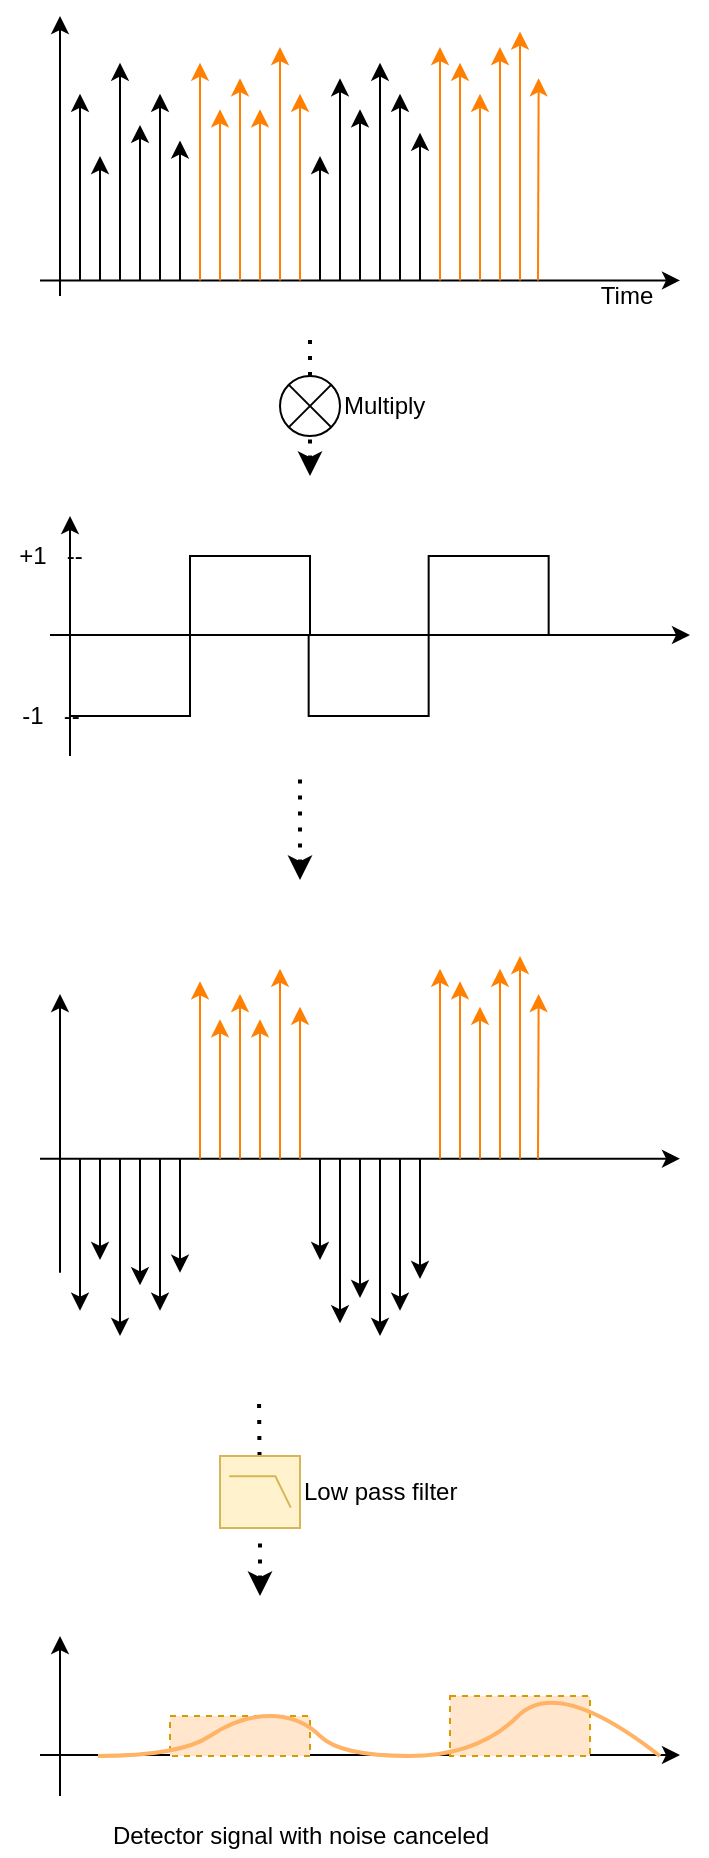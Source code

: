 <mxfile version="13.9.5" type="device" pages="3"><diagram id="wkifLEeL6s2k6wNWj1AL" name="Signals"><mxGraphModel dx="466" dy="407" grid="1" gridSize="10" guides="1" tooltips="1" connect="1" arrows="1" fold="1" page="1" pageScale="1" pageWidth="826" pageHeight="1169" math="0" shadow="0"><root><mxCell id="Tvwaqk257zbarVCUoJn4-0"/><mxCell id="Tvwaqk257zbarVCUoJn4-1" parent="Tvwaqk257zbarVCUoJn4-0"/><mxCell id="Tvwaqk257zbarVCUoJn4-162" value="Time" style="text;html=1;align=center;verticalAlign=middle;resizable=0;points=[];autosize=1;" parent="Tvwaqk257zbarVCUoJn4-1" vertex="1"><mxGeometry x="393" y="210" width="40" height="20" as="geometry"/></mxCell><mxCell id="NTuUF_2zJ3j__ovih33A-5" value="" style="group" parent="Tvwaqk257zbarVCUoJn4-1" vertex="1" connectable="0"><mxGeometry x="120" y="80" width="320" height="140" as="geometry"/></mxCell><mxCell id="Tvwaqk257zbarVCUoJn4-43" value="" style="endArrow=classic;html=1;" parent="NTuUF_2zJ3j__ovih33A-5" edge="1"><mxGeometry width="50" height="50" relative="1" as="geometry"><mxPoint x="10" y="140" as="sourcePoint"/><mxPoint x="10" as="targetPoint"/></mxGeometry></mxCell><mxCell id="Tvwaqk257zbarVCUoJn4-44" value="" style="endArrow=classic;html=1;" parent="NTuUF_2zJ3j__ovih33A-5" edge="1"><mxGeometry width="50" height="50" relative="1" as="geometry"><mxPoint y="132.222" as="sourcePoint"/><mxPoint x="320" y="132.222" as="targetPoint"/></mxGeometry></mxCell><mxCell id="Tvwaqk257zbarVCUoJn4-114" value="" style="group" parent="NTuUF_2zJ3j__ovih33A-5" vertex="1" connectable="0"><mxGeometry x="200" y="7.778" width="49.33" height="124.444" as="geometry"/></mxCell><mxCell id="Tvwaqk257zbarVCUoJn4-75" value="" style="endArrow=classic;html=1;strokeColor=#FF8000;" parent="Tvwaqk257zbarVCUoJn4-114" edge="1"><mxGeometry y="7.778" width="50" height="53.472" as="geometry"><mxPoint y="124.444" as="sourcePoint"/><mxPoint y="7.778" as="targetPoint"/></mxGeometry></mxCell><mxCell id="Tvwaqk257zbarVCUoJn4-76" value="" style="endArrow=classic;html=1;strokeColor=#FF8000;" parent="Tvwaqk257zbarVCUoJn4-114" edge="1"><mxGeometry y="15.556" width="50" height="53.472" as="geometry"><mxPoint x="10" y="124.444" as="sourcePoint"/><mxPoint x="10" y="15.556" as="targetPoint"/><Array as="points"><mxPoint x="10" y="15.556"/></Array></mxGeometry></mxCell><mxCell id="Tvwaqk257zbarVCUoJn4-77" value="" style="endArrow=classic;html=1;strokeColor=#FF8000;" parent="Tvwaqk257zbarVCUoJn4-114" edge="1"><mxGeometry y="31.111" width="50" height="53.472" as="geometry"><mxPoint x="20" y="124.444" as="sourcePoint"/><mxPoint x="20" y="31.111" as="targetPoint"/></mxGeometry></mxCell><mxCell id="Tvwaqk257zbarVCUoJn4-78" value="" style="endArrow=classic;html=1;strokeColor=#FF8000;" parent="Tvwaqk257zbarVCUoJn4-114" edge="1"><mxGeometry y="7.778" width="50" height="53.472" as="geometry"><mxPoint x="30" y="124.444" as="sourcePoint"/><mxPoint x="30" y="7.778" as="targetPoint"/></mxGeometry></mxCell><mxCell id="Tvwaqk257zbarVCUoJn4-79" value="" style="endArrow=classic;html=1;strokeColor=#FF8000;" parent="Tvwaqk257zbarVCUoJn4-114" edge="1"><mxGeometry width="50" height="53.472" as="geometry"><mxPoint x="40" y="124.444" as="sourcePoint"/><mxPoint x="40" as="targetPoint"/></mxGeometry></mxCell><mxCell id="Tvwaqk257zbarVCUoJn4-80" value="" style="endArrow=classic;html=1;strokeColor=#FF8000;" parent="Tvwaqk257zbarVCUoJn4-114" edge="1"><mxGeometry x="-0.67" y="23.333" width="50" height="53.472" as="geometry"><mxPoint x="49" y="124.444" as="sourcePoint"/><mxPoint x="49.33" y="23.333" as="targetPoint"/></mxGeometry></mxCell><mxCell id="Tvwaqk257zbarVCUoJn4-115" value="" style="group" parent="NTuUF_2zJ3j__ovih33A-5" vertex="1" connectable="0"><mxGeometry x="140" y="23.333" width="50" height="108.889" as="geometry"/></mxCell><mxCell id="Tvwaqk257zbarVCUoJn4-83" value="" style="endArrow=classic;html=1;" parent="Tvwaqk257zbarVCUoJn4-115" edge="1"><mxGeometry y="46.667" width="50" height="38.889" as="geometry"><mxPoint y="108.889" as="sourcePoint"/><mxPoint y="46.667" as="targetPoint"/></mxGeometry></mxCell><mxCell id="Tvwaqk257zbarVCUoJn4-84" value="" style="endArrow=classic;html=1;" parent="Tvwaqk257zbarVCUoJn4-115" edge="1"><mxGeometry y="7.778" width="50" height="38.889" as="geometry"><mxPoint x="10" y="108.889" as="sourcePoint"/><mxPoint x="10" y="7.778" as="targetPoint"/><Array as="points"><mxPoint x="10" y="7.778"/></Array></mxGeometry></mxCell><mxCell id="Tvwaqk257zbarVCUoJn4-85" value="" style="endArrow=classic;html=1;" parent="Tvwaqk257zbarVCUoJn4-115" edge="1"><mxGeometry y="23.333" width="50" height="38.889" as="geometry"><mxPoint x="20" y="108.889" as="sourcePoint"/><mxPoint x="20" y="23.333" as="targetPoint"/></mxGeometry></mxCell><mxCell id="Tvwaqk257zbarVCUoJn4-86" value="" style="endArrow=classic;html=1;" parent="Tvwaqk257zbarVCUoJn4-115" edge="1"><mxGeometry width="50" height="38.889" as="geometry"><mxPoint x="30" y="108.889" as="sourcePoint"/><mxPoint x="30" as="targetPoint"/></mxGeometry></mxCell><mxCell id="Tvwaqk257zbarVCUoJn4-87" value="" style="endArrow=classic;html=1;" parent="Tvwaqk257zbarVCUoJn4-115" edge="1"><mxGeometry y="15.556" width="50" height="38.889" as="geometry"><mxPoint x="40" y="108.889" as="sourcePoint"/><mxPoint x="40" y="15.556" as="targetPoint"/></mxGeometry></mxCell><mxCell id="Tvwaqk257zbarVCUoJn4-88" value="" style="endArrow=classic;html=1;" parent="Tvwaqk257zbarVCUoJn4-115" edge="1"><mxGeometry y="35" width="50" height="38.889" as="geometry"><mxPoint x="50" y="108.889" as="sourcePoint"/><mxPoint x="50" y="35" as="targetPoint"/></mxGeometry></mxCell><mxCell id="Tvwaqk257zbarVCUoJn4-116" value="" style="group" parent="NTuUF_2zJ3j__ovih33A-5" vertex="1" connectable="0"><mxGeometry x="80" y="15.556" width="50" height="116.667" as="geometry"/></mxCell><mxCell id="Tvwaqk257zbarVCUoJn4-60" value="" style="endArrow=classic;html=1;startSize=6;strokeColor=#FF8000;arcSize=20;" parent="Tvwaqk257zbarVCUoJn4-116" edge="1"><mxGeometry y="31.111" width="50" height="53.472" as="geometry"><mxPoint y="116.667" as="sourcePoint"/><mxPoint y="7.778" as="targetPoint"/></mxGeometry></mxCell><mxCell id="Tvwaqk257zbarVCUoJn4-61" value="" style="endArrow=classic;html=1;strokeColor=#FF8000;" parent="Tvwaqk257zbarVCUoJn4-116" edge="1"><mxGeometry y="31.111" width="50" height="53.472" as="geometry"><mxPoint x="10" y="116.667" as="sourcePoint"/><mxPoint x="10" y="31.111" as="targetPoint"/><Array as="points"><mxPoint x="10" y="31.111"/></Array></mxGeometry></mxCell><mxCell id="Tvwaqk257zbarVCUoJn4-62" value="" style="endArrow=classic;html=1;strokeColor=#FF8000;" parent="Tvwaqk257zbarVCUoJn4-116" edge="1"><mxGeometry y="31.111" width="50" height="53.472" as="geometry"><mxPoint x="20" y="116.667" as="sourcePoint"/><mxPoint x="20" y="15.556" as="targetPoint"/></mxGeometry></mxCell><mxCell id="Tvwaqk257zbarVCUoJn4-63" value="" style="endArrow=classic;html=1;strokeColor=#FF8000;" parent="Tvwaqk257zbarVCUoJn4-116" edge="1"><mxGeometry y="31.111" width="50" height="53.472" as="geometry"><mxPoint x="30" y="116.667" as="sourcePoint"/><mxPoint x="30" y="31.111" as="targetPoint"/></mxGeometry></mxCell><mxCell id="Tvwaqk257zbarVCUoJn4-64" value="" style="endArrow=classic;html=1;strokeColor=#FF8000;" parent="Tvwaqk257zbarVCUoJn4-116" edge="1"><mxGeometry y="31.111" width="50" height="53.472" as="geometry"><mxPoint x="40" y="116.667" as="sourcePoint"/><mxPoint x="40" as="targetPoint"/></mxGeometry></mxCell><mxCell id="Tvwaqk257zbarVCUoJn4-65" value="" style="endArrow=classic;html=1;strokeColor=#FF8000;" parent="Tvwaqk257zbarVCUoJn4-116" edge="1"><mxGeometry y="31.111" width="50" height="53.472" as="geometry"><mxPoint x="50" y="116.667" as="sourcePoint"/><mxPoint x="50" y="23.333" as="targetPoint"/></mxGeometry></mxCell><mxCell id="Tvwaqk257zbarVCUoJn4-117" value="" style="group" parent="NTuUF_2zJ3j__ovih33A-5" vertex="1" connectable="0"><mxGeometry x="20" y="23.333" width="50" height="108.889" as="geometry"/></mxCell><mxCell id="Tvwaqk257zbarVCUoJn4-46" value="" style="endArrow=classic;html=1;" parent="Tvwaqk257zbarVCUoJn4-117" edge="1"><mxGeometry y="46.667" width="50" height="38.889" as="geometry"><mxPoint y="108.889" as="sourcePoint"/><mxPoint y="15.556" as="targetPoint"/></mxGeometry></mxCell><mxCell id="Tvwaqk257zbarVCUoJn4-47" value="" style="endArrow=classic;html=1;" parent="Tvwaqk257zbarVCUoJn4-117" edge="1"><mxGeometry y="46.667" width="50" height="38.889" as="geometry"><mxPoint x="10" y="108.889" as="sourcePoint"/><mxPoint x="10" y="46.667" as="targetPoint"/><Array as="points"><mxPoint x="10" y="46.667"/></Array></mxGeometry></mxCell><mxCell id="Tvwaqk257zbarVCUoJn4-48" value="" style="endArrow=classic;html=1;" parent="Tvwaqk257zbarVCUoJn4-117" edge="1"><mxGeometry y="46.667" width="50" height="38.889" as="geometry"><mxPoint x="20" y="108.889" as="sourcePoint"/><mxPoint x="20" as="targetPoint"/></mxGeometry></mxCell><mxCell id="Tvwaqk257zbarVCUoJn4-49" value="" style="endArrow=classic;html=1;" parent="Tvwaqk257zbarVCUoJn4-117" edge="1"><mxGeometry y="46.667" width="50" height="38.889" as="geometry"><mxPoint x="30" y="108.889" as="sourcePoint"/><mxPoint x="30" y="31.111" as="targetPoint"/></mxGeometry></mxCell><mxCell id="Tvwaqk257zbarVCUoJn4-50" value="" style="endArrow=classic;html=1;" parent="Tvwaqk257zbarVCUoJn4-117" edge="1"><mxGeometry y="46.667" width="50" height="38.889" as="geometry"><mxPoint x="40" y="108.889" as="sourcePoint"/><mxPoint x="40" y="15.556" as="targetPoint"/></mxGeometry></mxCell><mxCell id="Tvwaqk257zbarVCUoJn4-51" value="" style="endArrow=classic;html=1;" parent="Tvwaqk257zbarVCUoJn4-117" edge="1"><mxGeometry y="46.667" width="50" height="38.889" as="geometry"><mxPoint x="50" y="108.889" as="sourcePoint"/><mxPoint x="50" y="38.889" as="targetPoint"/></mxGeometry></mxCell><mxCell id="NTuUF_2zJ3j__ovih33A-6" value="" style="group" parent="Tvwaqk257zbarVCUoJn4-1" vertex="1" connectable="0"><mxGeometry x="236" y="240" width="35" height="70" as="geometry"/></mxCell><mxCell id="Tvwaqk257zbarVCUoJn4-157" value="" style="endArrow=none;dashed=1;html=1;dashPattern=1 3;strokeWidth=2;startArrow=none;startFill=0;" parent="NTuUF_2zJ3j__ovih33A-6" source="Tvwaqk257zbarVCUoJn4-154" edge="1"><mxGeometry width="50" height="50" relative="1" as="geometry"><mxPoint x="18.5" y="90" as="sourcePoint"/><mxPoint x="19" as="targetPoint"/></mxGeometry></mxCell><mxCell id="Tvwaqk257zbarVCUoJn4-154" value="Multiply" style="verticalLabelPosition=middle;shadow=0;dashed=0;align=left;html=1;verticalAlign=middle;shape=mxgraph.electrical.abstract.multiplier;strokeColor=#000000;labelPosition=right;labelBackgroundColor=none;" parent="NTuUF_2zJ3j__ovih33A-6" vertex="1"><mxGeometry x="4" y="20" width="30" height="30" as="geometry"/></mxCell><mxCell id="Tvwaqk257zbarVCUoJn4-161" value="" style="endArrow=none;dashed=1;html=1;dashPattern=1 3;strokeWidth=2;startArrow=classic;startFill=1;" parent="NTuUF_2zJ3j__ovih33A-6" target="Tvwaqk257zbarVCUoJn4-154" edge="1"><mxGeometry width="50" height="50" relative="1" as="geometry"><mxPoint x="19" y="70" as="sourcePoint"/><mxPoint x="18.5" y="-20" as="targetPoint"/></mxGeometry></mxCell><mxCell id="NTuUF_2zJ3j__ovih33A-7" value="" style="group" parent="Tvwaqk257zbarVCUoJn4-1" vertex="1" connectable="0"><mxGeometry x="100" y="330" width="345" height="120" as="geometry"/></mxCell><mxCell id="Tvwaqk257zbarVCUoJn4-146" value="" style="pointerEvents=1;verticalLabelPosition=bottom;shadow=0;dashed=0;align=center;html=1;verticalAlign=top;shape=mxgraph.electrical.waveforms.square_wave;fillColor=none;flipH=1;" parent="NTuUF_2zJ3j__ovih33A-7" vertex="1"><mxGeometry x="35" y="20" width="120" height="80" as="geometry"/></mxCell><mxCell id="Tvwaqk257zbarVCUoJn4-149" value="" style="pointerEvents=1;verticalLabelPosition=bottom;shadow=0;dashed=0;align=center;html=1;verticalAlign=top;shape=mxgraph.electrical.waveforms.square_wave;fillColor=none;flipH=1;" parent="NTuUF_2zJ3j__ovih33A-7" vertex="1"><mxGeometry x="154.33" y="20" width="120" height="80" as="geometry"/></mxCell><mxCell id="Tvwaqk257zbarVCUoJn4-150" value="" style="endArrow=classic;html=1;" parent="NTuUF_2zJ3j__ovih33A-7" edge="1"><mxGeometry width="50" height="50" relative="1" as="geometry"><mxPoint x="35" y="120" as="sourcePoint"/><mxPoint x="35" as="targetPoint"/></mxGeometry></mxCell><mxCell id="Tvwaqk257zbarVCUoJn4-151" value="" style="endArrow=classic;html=1;" parent="NTuUF_2zJ3j__ovih33A-7" edge="1"><mxGeometry width="50" height="50" relative="1" as="geometry"><mxPoint x="25" y="59.5" as="sourcePoint"/><mxPoint x="345" y="59.5" as="targetPoint"/></mxGeometry></mxCell><mxCell id="Tvwaqk257zbarVCUoJn4-152" value="-1&amp;nbsp; &amp;nbsp;--" style="text;html=1;align=center;verticalAlign=middle;resizable=0;points=[];autosize=1;" parent="NTuUF_2zJ3j__ovih33A-7" vertex="1"><mxGeometry x="5" y="90" width="40" height="20" as="geometry"/></mxCell><mxCell id="Tvwaqk257zbarVCUoJn4-153" value="+1&amp;nbsp; &amp;nbsp;--" style="text;html=1;align=center;verticalAlign=middle;resizable=0;points=[];autosize=1;" parent="NTuUF_2zJ3j__ovih33A-7" vertex="1"><mxGeometry y="10" width="50" height="20" as="geometry"/></mxCell><mxCell id="NTuUF_2zJ3j__ovih33A-9" value="" style="group" parent="Tvwaqk257zbarVCUoJn4-1" vertex="1" connectable="0"><mxGeometry x="120" y="550" width="320" height="190" as="geometry"/></mxCell><mxCell id="Tvwaqk257zbarVCUoJn4-2" value="" style="endArrow=classic;html=1;" parent="NTuUF_2zJ3j__ovih33A-9" edge="1"><mxGeometry width="50" height="50" relative="1" as="geometry"><mxPoint x="10" y="158.333" as="sourcePoint"/><mxPoint x="10" y="19" as="targetPoint"/></mxGeometry></mxCell><mxCell id="Tvwaqk257zbarVCUoJn4-3" value="" style="endArrow=classic;html=1;" parent="NTuUF_2zJ3j__ovih33A-9" edge="1"><mxGeometry width="50" height="50" relative="1" as="geometry"><mxPoint y="101.333" as="sourcePoint"/><mxPoint x="320" y="101.333" as="targetPoint"/></mxGeometry></mxCell><mxCell id="Tvwaqk257zbarVCUoJn4-118" value="" style="group" parent="NTuUF_2zJ3j__ovih33A-9" vertex="1" connectable="0"><mxGeometry x="80" y="6.333" width="50" height="95" as="geometry"/></mxCell><mxCell id="Tvwaqk257zbarVCUoJn4-119" value="" style="endArrow=classic;html=1;startSize=6;strokeColor=#FF8000;arcSize=20;" parent="Tvwaqk257zbarVCUoJn4-118" edge="1"><mxGeometry y="25.333" width="50" height="43.542" as="geometry"><mxPoint y="95" as="sourcePoint"/><mxPoint y="6.333" as="targetPoint"/></mxGeometry></mxCell><mxCell id="Tvwaqk257zbarVCUoJn4-120" value="" style="endArrow=classic;html=1;strokeColor=#FF8000;" parent="Tvwaqk257zbarVCUoJn4-118" edge="1"><mxGeometry y="25.333" width="50" height="43.542" as="geometry"><mxPoint x="10" y="95" as="sourcePoint"/><mxPoint x="10" y="25.333" as="targetPoint"/><Array as="points"><mxPoint x="10" y="25.333"/></Array></mxGeometry></mxCell><mxCell id="Tvwaqk257zbarVCUoJn4-121" value="" style="endArrow=classic;html=1;strokeColor=#FF8000;" parent="Tvwaqk257zbarVCUoJn4-118" edge="1"><mxGeometry y="25.333" width="50" height="43.542" as="geometry"><mxPoint x="20" y="95" as="sourcePoint"/><mxPoint x="20" y="12.667" as="targetPoint"/></mxGeometry></mxCell><mxCell id="Tvwaqk257zbarVCUoJn4-122" value="" style="endArrow=classic;html=1;strokeColor=#FF8000;" parent="Tvwaqk257zbarVCUoJn4-118" edge="1"><mxGeometry y="25.333" width="50" height="43.542" as="geometry"><mxPoint x="30" y="95" as="sourcePoint"/><mxPoint x="30" y="25.333" as="targetPoint"/></mxGeometry></mxCell><mxCell id="Tvwaqk257zbarVCUoJn4-123" value="" style="endArrow=classic;html=1;strokeColor=#FF8000;" parent="Tvwaqk257zbarVCUoJn4-118" edge="1"><mxGeometry y="25.333" width="50" height="43.542" as="geometry"><mxPoint x="40" y="95" as="sourcePoint"/><mxPoint x="40" as="targetPoint"/></mxGeometry></mxCell><mxCell id="Tvwaqk257zbarVCUoJn4-124" value="" style="endArrow=classic;html=1;strokeColor=#FF8000;" parent="Tvwaqk257zbarVCUoJn4-118" edge="1"><mxGeometry y="25.333" width="50" height="43.542" as="geometry"><mxPoint x="50" y="95" as="sourcePoint"/><mxPoint x="50" y="19" as="targetPoint"/></mxGeometry></mxCell><mxCell id="Tvwaqk257zbarVCUoJn4-125" value="" style="group" parent="NTuUF_2zJ3j__ovih33A-9" vertex="1" connectable="0"><mxGeometry x="200" width="49.33" height="101.333" as="geometry"/></mxCell><mxCell id="Tvwaqk257zbarVCUoJn4-126" value="" style="endArrow=classic;html=1;strokeColor=#FF8000;" parent="Tvwaqk257zbarVCUoJn4-125" edge="1"><mxGeometry y="6.333" width="50" height="43.542" as="geometry"><mxPoint y="101.333" as="sourcePoint"/><mxPoint y="6.333" as="targetPoint"/></mxGeometry></mxCell><mxCell id="Tvwaqk257zbarVCUoJn4-127" value="" style="endArrow=classic;html=1;strokeColor=#FF8000;" parent="Tvwaqk257zbarVCUoJn4-125" edge="1"><mxGeometry y="12.667" width="50" height="43.542" as="geometry"><mxPoint x="10" y="101.333" as="sourcePoint"/><mxPoint x="10" y="12.667" as="targetPoint"/><Array as="points"><mxPoint x="10" y="12.667"/></Array></mxGeometry></mxCell><mxCell id="Tvwaqk257zbarVCUoJn4-128" value="" style="endArrow=classic;html=1;strokeColor=#FF8000;" parent="Tvwaqk257zbarVCUoJn4-125" edge="1"><mxGeometry y="25.333" width="50" height="43.542" as="geometry"><mxPoint x="20" y="101.333" as="sourcePoint"/><mxPoint x="20" y="25.333" as="targetPoint"/></mxGeometry></mxCell><mxCell id="Tvwaqk257zbarVCUoJn4-129" value="" style="endArrow=classic;html=1;strokeColor=#FF8000;" parent="Tvwaqk257zbarVCUoJn4-125" edge="1"><mxGeometry y="6.333" width="50" height="43.542" as="geometry"><mxPoint x="30" y="101.333" as="sourcePoint"/><mxPoint x="30" y="6.333" as="targetPoint"/></mxGeometry></mxCell><mxCell id="Tvwaqk257zbarVCUoJn4-130" value="" style="endArrow=classic;html=1;strokeColor=#FF8000;" parent="Tvwaqk257zbarVCUoJn4-125" edge="1"><mxGeometry width="50" height="43.542" as="geometry"><mxPoint x="40" y="101.333" as="sourcePoint"/><mxPoint x="40" as="targetPoint"/></mxGeometry></mxCell><mxCell id="Tvwaqk257zbarVCUoJn4-131" value="" style="endArrow=classic;html=1;strokeColor=#FF8000;" parent="Tvwaqk257zbarVCUoJn4-125" edge="1"><mxGeometry x="-0.67" y="19" width="50" height="43.542" as="geometry"><mxPoint x="49" y="101.333" as="sourcePoint"/><mxPoint x="49.33" y="19" as="targetPoint"/></mxGeometry></mxCell><mxCell id="Tvwaqk257zbarVCUoJn4-133" value="" style="endArrow=classic;html=1;" parent="NTuUF_2zJ3j__ovih33A-9" edge="1"><mxGeometry x="20" y="126.667" width="50" height="31.667" as="geometry"><mxPoint x="20" y="101.333" as="sourcePoint"/><mxPoint x="20" y="177.333" as="targetPoint"/></mxGeometry></mxCell><mxCell id="Tvwaqk257zbarVCUoJn4-134" value="" style="endArrow=classic;html=1;" parent="NTuUF_2zJ3j__ovih33A-9" edge="1"><mxGeometry x="20" y="101.333" width="50" height="31.667" as="geometry"><mxPoint x="30" y="101.333" as="sourcePoint"/><mxPoint x="30" y="152" as="targetPoint"/><Array as="points"><mxPoint x="30" y="101.333"/></Array></mxGeometry></mxCell><mxCell id="Tvwaqk257zbarVCUoJn4-135" value="" style="endArrow=classic;html=1;" parent="NTuUF_2zJ3j__ovih33A-9" edge="1"><mxGeometry x="20" y="139.333" width="50" height="31.667" as="geometry"><mxPoint x="40" y="101.333" as="sourcePoint"/><mxPoint x="40" y="190" as="targetPoint"/></mxGeometry></mxCell><mxCell id="Tvwaqk257zbarVCUoJn4-136" value="" style="endArrow=classic;html=1;" parent="NTuUF_2zJ3j__ovih33A-9" edge="1"><mxGeometry x="20" y="114" width="50" height="31.667" as="geometry"><mxPoint x="50" y="101.333" as="sourcePoint"/><mxPoint x="50" y="164.667" as="targetPoint"/></mxGeometry></mxCell><mxCell id="Tvwaqk257zbarVCUoJn4-137" value="" style="endArrow=classic;html=1;" parent="NTuUF_2zJ3j__ovih33A-9" edge="1"><mxGeometry x="20" y="126.667" width="50" height="31.667" as="geometry"><mxPoint x="60" y="101.333" as="sourcePoint"/><mxPoint x="60" y="177.333" as="targetPoint"/></mxGeometry></mxCell><mxCell id="Tvwaqk257zbarVCUoJn4-138" value="" style="endArrow=classic;html=1;" parent="NTuUF_2zJ3j__ovih33A-9" edge="1"><mxGeometry x="20" y="107.667" width="50" height="31.667" as="geometry"><mxPoint x="70" y="101.333" as="sourcePoint"/><mxPoint x="70" y="158.333" as="targetPoint"/></mxGeometry></mxCell><mxCell id="Tvwaqk257zbarVCUoJn4-140" value="" style="endArrow=classic;html=1;" parent="NTuUF_2zJ3j__ovih33A-9" edge="1"><mxGeometry x="140" y="101.333" width="50" height="31.667" as="geometry"><mxPoint x="140" y="101.333" as="sourcePoint"/><mxPoint x="140" y="152" as="targetPoint"/></mxGeometry></mxCell><mxCell id="Tvwaqk257zbarVCUoJn4-141" value="" style="endArrow=classic;html=1;" parent="NTuUF_2zJ3j__ovih33A-9" edge="1"><mxGeometry x="140" y="101.333" width="50" height="31.667" as="geometry"><mxPoint x="150" y="101.333" as="sourcePoint"/><mxPoint x="150" y="183.667" as="targetPoint"/><Array as="points"><mxPoint x="150" y="101.333"/></Array></mxGeometry></mxCell><mxCell id="Tvwaqk257zbarVCUoJn4-142" value="" style="endArrow=classic;html=1;" parent="NTuUF_2zJ3j__ovih33A-9" edge="1"><mxGeometry x="140" y="101.333" width="50" height="31.667" as="geometry"><mxPoint x="160" y="101.333" as="sourcePoint"/><mxPoint x="160" y="171" as="targetPoint"/></mxGeometry></mxCell><mxCell id="Tvwaqk257zbarVCUoJn4-143" value="" style="endArrow=classic;html=1;" parent="NTuUF_2zJ3j__ovih33A-9" edge="1"><mxGeometry x="140" y="101.333" width="50" height="31.667" as="geometry"><mxPoint x="170" y="101.333" as="sourcePoint"/><mxPoint x="170" y="190" as="targetPoint"/></mxGeometry></mxCell><mxCell id="Tvwaqk257zbarVCUoJn4-144" value="" style="endArrow=classic;html=1;" parent="NTuUF_2zJ3j__ovih33A-9" edge="1"><mxGeometry x="140" y="101.333" width="50" height="31.667" as="geometry"><mxPoint x="180" y="101.333" as="sourcePoint"/><mxPoint x="180" y="177.333" as="targetPoint"/></mxGeometry></mxCell><mxCell id="Tvwaqk257zbarVCUoJn4-145" value="" style="endArrow=classic;html=1;" parent="NTuUF_2zJ3j__ovih33A-9" edge="1"><mxGeometry x="140" y="101.333" width="50" height="31.667" as="geometry"><mxPoint x="190" y="101.333" as="sourcePoint"/><mxPoint x="190" y="161.5" as="targetPoint"/></mxGeometry></mxCell><mxCell id="NTuUF_2zJ3j__ovih33A-10" value="" style="group" parent="Tvwaqk257zbarVCUoJn4-1" vertex="1" connectable="0"><mxGeometry x="210" y="770" width="40" height="100" as="geometry"/></mxCell><mxCell id="iKZNlaza2PBG03GFL4CP-10" value="" style="endArrow=none;dashed=1;html=1;dashPattern=1 3;strokeWidth=2;startArrow=none;startFill=0;" parent="NTuUF_2zJ3j__ovih33A-10" edge="1"><mxGeometry width="50" height="50" relative="1" as="geometry"><mxPoint x="19.828" y="38" as="sourcePoint"/><mxPoint x="19.5" as="targetPoint"/></mxGeometry></mxCell><mxCell id="iKZNlaza2PBG03GFL4CP-12" value="" style="endArrow=none;dashed=1;html=1;dashPattern=1 3;strokeWidth=2;startArrow=classic;startFill=1;" parent="NTuUF_2zJ3j__ovih33A-10" edge="1"><mxGeometry width="50" height="50" relative="1" as="geometry"><mxPoint x="20" y="100" as="sourcePoint"/><mxPoint x="20" y="70" as="targetPoint"/></mxGeometry></mxCell><mxCell id="NTuUF_2zJ3j__ovih33A-0" value="Low pass filter" style="verticalLabelPosition=middle;shadow=0;dashed=0;align=left;html=1;verticalAlign=middle;shape=mxgraph.electrical.logic_gates.lowpass_filter;fillColor=#fff2cc;strokeColor=#d6b656;labelPosition=right;" parent="NTuUF_2zJ3j__ovih33A-10" vertex="1"><mxGeometry y="30" width="40" height="36" as="geometry"/></mxCell><mxCell id="NTuUF_2zJ3j__ovih33A-11" value="" style="group" parent="Tvwaqk257zbarVCUoJn4-1" vertex="1" connectable="0"><mxGeometry x="120" y="890" width="320" height="110" as="geometry"/></mxCell><mxCell id="iKZNlaza2PBG03GFL4CP-4" value="" style="endArrow=classic;html=1;" parent="NTuUF_2zJ3j__ovih33A-11" edge="1"><mxGeometry width="50" height="50" relative="1" as="geometry"><mxPoint x="10" y="80" as="sourcePoint"/><mxPoint x="10" as="targetPoint"/></mxGeometry></mxCell><mxCell id="iKZNlaza2PBG03GFL4CP-5" value="" style="endArrow=classic;html=1;" parent="NTuUF_2zJ3j__ovih33A-11" edge="1"><mxGeometry width="50" height="50" relative="1" as="geometry"><mxPoint y="59.5" as="sourcePoint"/><mxPoint x="320" y="59.5" as="targetPoint"/></mxGeometry></mxCell><mxCell id="iKZNlaza2PBG03GFL4CP-8" value="" style="rounded=0;whiteSpace=wrap;html=1;fillColor=#ffe6cc;strokeColor=#d79b00;dashed=1;" parent="NTuUF_2zJ3j__ovih33A-11" vertex="1"><mxGeometry x="65" y="40" width="70" height="20" as="geometry"/></mxCell><mxCell id="iKZNlaza2PBG03GFL4CP-9" value="" style="rounded=0;whiteSpace=wrap;html=1;fillColor=#ffe6cc;strokeColor=#d79b00;dashed=1;" parent="NTuUF_2zJ3j__ovih33A-11" vertex="1"><mxGeometry x="205" y="30" width="70" height="30" as="geometry"/></mxCell><mxCell id="NTuUF_2zJ3j__ovih33A-3" value="" style="curved=1;endArrow=none;html=1;endFill=0;fillColor=#ffe6cc;strokeWidth=2;strokeColor=#FFB366;" parent="NTuUF_2zJ3j__ovih33A-11" edge="1"><mxGeometry width="50" height="50" relative="1" as="geometry"><mxPoint x="29" y="60" as="sourcePoint"/><mxPoint x="310" y="60" as="targetPoint"/><Array as="points"><mxPoint x="70" y="60"/><mxPoint x="100" y="40"/><mxPoint x="130" y="40"/><mxPoint x="150" y="60"/><mxPoint x="219" y="60"/><mxPoint x="259" y="20"/></Array></mxGeometry></mxCell><mxCell id="NTuUF_2zJ3j__ovih33A-4" value="Detector signal with noise canceled" style="text;html=1;align=center;verticalAlign=middle;resizable=0;points=[];autosize=1;" parent="NTuUF_2zJ3j__ovih33A-11" vertex="1"><mxGeometry x="30" y="90" width="200" height="20" as="geometry"/></mxCell><mxCell id="Tvwaqk257zbarVCUoJn4-160" value="" style="endArrow=none;dashed=1;html=1;dashPattern=1 3;strokeWidth=2;endFill=0;startArrow=classic;startFill=1;" parent="Tvwaqk257zbarVCUoJn4-1" edge="1"><mxGeometry x="235" y="442" width="50" height="50" as="geometry"><mxPoint x="250" y="512" as="sourcePoint"/><mxPoint x="250" y="460" as="targetPoint"/></mxGeometry></mxCell></root></mxGraphModel></diagram><diagram id="_3hIGhw2KFLyr5LNPjk2" name="Concepts"><mxGraphModel dx="786" dy="1749" grid="1" gridSize="10" guides="1" tooltips="1" connect="1" arrows="1" fold="1" page="1" pageScale="1" pageWidth="826" pageHeight="1169" math="0" shadow="0"><root><mxCell id="0"/><mxCell id="1" parent="0"/><mxCell id="d9Xijrj67KwfC3W1lsyz-45" value="Mixer implementation using switches" style="verticalLabelPosition=bottom;verticalAlign=top;html=1;shape=mxgraph.basic.rect;fillColor2=none;strokeWidth=1;size=20;indent=5;dashed=1;align=left;labelPosition=center;dashPattern=1 4;fillColor=#f5f5f5;strokeColor=#666666;fontColor=#333333;" vertex="1" parent="1"><mxGeometry x="114.58" y="-790" width="385.42" height="200" as="geometry"/></mxCell><mxCell id="d9Xijrj67KwfC3W1lsyz-46" value="Square wave mixer" style="verticalLabelPosition=top;verticalAlign=bottom;html=1;shape=mxgraph.basic.rect;fillColor2=none;strokeWidth=1;size=20;indent=5;dashed=1;align=center;labelPosition=center;dashPattern=1 4;fillColor=#d5e8d4;strokeColor=#82b366;" vertex="1" parent="1"><mxGeometry x="220" y="-750" width="160" height="90" as="geometry"/></mxCell><mxCell id="FUbgvExPw1tKB61IjqJz-1" value="Analog detector" style="verticalLabelPosition=bottom;verticalAlign=top;html=1;shape=mxgraph.basic.rect;fillColor2=none;strokeWidth=1;size=20;indent=5;dashed=1;align=left;labelPosition=center;dashPattern=1 4;fillColor=#f5f5f5;strokeColor=#666666;fontColor=#333333;" vertex="1" parent="1"><mxGeometry x="220.63" y="-1100" width="329.37" height="213" as="geometry"/></mxCell><mxCell id="_LgDygbCN5mEaOAKA-p3-100" value="Arduino synchronous detector" style="verticalLabelPosition=bottom;verticalAlign=top;html=1;shape=mxgraph.basic.rect;fillColor2=none;strokeWidth=1;size=20;indent=5;dashed=1;align=left;labelPosition=center;dashPattern=1 4;" parent="1" vertex="1"><mxGeometry x="85.32" y="-510" width="600" height="280" as="geometry"/></mxCell><mxCell id="_LgDygbCN5mEaOAKA-p3-81" value="OPT101" style="verticalLabelPosition=top;verticalAlign=bottom;html=1;shape=mxgraph.basic.rect;fillColor2=none;strokeWidth=1;size=20;indent=5;dashed=1;align=center;fillColor=#e1d5e7;strokeColor=#9673a6;labelPosition=center;" parent="1" vertex="1"><mxGeometry x="145.32" y="-470" width="225" height="80" as="geometry"/></mxCell><mxCell id="_LgDygbCN5mEaOAKA-p3-68" value="&lt;div&gt;&lt;span&gt;&amp;nbsp; Arduino&lt;/span&gt;&lt;/div&gt;" style="verticalLabelPosition=top;verticalAlign=bottom;html=1;shape=mxgraph.basic.rect;fillColor2=none;strokeWidth=1;size=20;indent=5;dashed=1;align=left;fillColor=#f5f5f5;strokeColor=#666666;fontColor=#333333;labelPosition=center;" parent="1" vertex="1"><mxGeometry x="414.07" y="-480" width="250" height="220" as="geometry"/></mxCell><mxCell id="_LgDygbCN5mEaOAKA-p3-8" style="edgeStyle=none;rounded=0;orthogonalLoop=1;jettySize=auto;html=1;exitX=1;exitY=0.935;exitDx=0;exitDy=0;exitPerimeter=0;entryX=1;entryY=0.115;entryDx=0;entryDy=0;entryPerimeter=0;" parent="1" source="_LgDygbCN5mEaOAKA-p3-3" target="_LgDygbCN5mEaOAKA-p3-1" edge="1"><mxGeometry relative="1" as="geometry"><Array as="points"/></mxGeometry></mxCell><mxCell id="_LgDygbCN5mEaOAKA-p3-12" style="edgeStyle=orthogonalEdgeStyle;rounded=0;orthogonalLoop=1;jettySize=auto;html=1;exitX=1;exitY=0.115;exitDx=0;exitDy=0;exitPerimeter=0;entryX=1;entryY=0.885;entryDx=0;entryDy=0;entryPerimeter=0;" parent="1" source="_LgDygbCN5mEaOAKA-p3-1" target="_LgDygbCN5mEaOAKA-p3-2" edge="1"><mxGeometry relative="1" as="geometry"><Array as="points"><mxPoint x="255.63" y="-717"/><mxPoint x="255.63" y="-697"/></Array></mxGeometry></mxCell><mxCell id="_LgDygbCN5mEaOAKA-p3-13" style="edgeStyle=orthogonalEdgeStyle;rounded=0;orthogonalLoop=1;jettySize=auto;html=1;exitX=1;exitY=0.885;exitDx=0;exitDy=0;exitPerimeter=0;entryX=1;entryY=0.115;entryDx=0;entryDy=0;entryPerimeter=0;" parent="1" source="_LgDygbCN5mEaOAKA-p3-1" target="_LgDygbCN5mEaOAKA-p3-2" edge="1"><mxGeometry relative="1" as="geometry"><Array as="points"><mxPoint x="235.63" y="-737"/><mxPoint x="235.63" y="-677"/></Array></mxGeometry></mxCell><mxCell id="_LgDygbCN5mEaOAKA-p3-17" style="edgeStyle=orthogonalEdgeStyle;rounded=0;orthogonalLoop=1;jettySize=auto;html=1;exitX=0;exitY=0.885;exitDx=0;exitDy=0;exitPerimeter=0;entryX=0;entryY=0.5;entryDx=0;entryDy=0;entryPerimeter=0;" parent="1" source="_LgDygbCN5mEaOAKA-p3-1" target="_LgDygbCN5mEaOAKA-p3-5" edge="1"><mxGeometry relative="1" as="geometry"/></mxCell><mxCell id="_LgDygbCN5mEaOAKA-p3-1" value="" style="pointerEvents=1;verticalLabelPosition=bottom;shadow=0;dashed=0;align=center;html=1;verticalAlign=top;shape=mxgraph.electrical.electro-mechanical.2-way_switch;direction=west;" parent="1" vertex="1"><mxGeometry x="271.63" y="-740" width="75" height="26" as="geometry"/></mxCell><mxCell id="_LgDygbCN5mEaOAKA-p3-15" value="" style="edgeStyle=none;rounded=0;orthogonalLoop=1;jettySize=auto;html=1;entryX=0.44;entryY=0.577;entryDx=0;entryDy=0;entryPerimeter=0;dashed=1;" parent="1" source="_LgDygbCN5mEaOAKA-p3-2" target="_LgDygbCN5mEaOAKA-p3-1" edge="1"><mxGeometry relative="1" as="geometry"><mxPoint x="309.63" y="-700" as="targetPoint"/></mxGeometry></mxCell><mxCell id="_LgDygbCN5mEaOAKA-p3-16" style="edgeStyle=orthogonalEdgeStyle;rounded=0;orthogonalLoop=1;jettySize=auto;html=1;exitX=0;exitY=0.885;exitDx=0;exitDy=0;exitPerimeter=0;" parent="1" source="_LgDygbCN5mEaOAKA-p3-2" edge="1"><mxGeometry relative="1" as="geometry"><mxPoint x="424.63" y="-720" as="targetPoint"/><Array as="points"><mxPoint x="365.63" y="-697"/><mxPoint x="365.63" y="-720"/></Array></mxGeometry></mxCell><mxCell id="_LgDygbCN5mEaOAKA-p3-2" value="" style="pointerEvents=1;verticalLabelPosition=bottom;shadow=0;dashed=0;align=center;html=1;verticalAlign=top;shape=mxgraph.electrical.electro-mechanical.2-way_switch;direction=west;" parent="1" vertex="1"><mxGeometry x="274.38" y="-700" width="75" height="26" as="geometry"/></mxCell><mxCell id="_LgDygbCN5mEaOAKA-p3-6" style="rounded=0;orthogonalLoop=1;jettySize=auto;html=1;exitX=1;exitY=0.5;exitDx=0;exitDy=0;exitPerimeter=0;entryX=1;entryY=0.885;entryDx=0;entryDy=0;entryPerimeter=0;" parent="1" source="_LgDygbCN5mEaOAKA-p3-3" target="_LgDygbCN5mEaOAKA-p3-1" edge="1"><mxGeometry relative="1" as="geometry"/></mxCell><mxCell id="_LgDygbCN5mEaOAKA-p3-3" value="" style="verticalLabelPosition=bottom;shadow=0;dashed=0;align=center;html=1;verticalAlign=top;shape=mxgraph.electrical.logic_gates.lowpass_filter;fillColor=#fff2cc;strokeColor=#d6b656;" parent="1" vertex="1"><mxGeometry x="135.63" y="-760" width="52" height="46" as="geometry"/></mxCell><mxCell id="_LgDygbCN5mEaOAKA-p3-5" value="" style="verticalLabelPosition=bottom;shadow=0;dashed=0;align=center;html=1;verticalAlign=top;shape=mxgraph.electrical.logic_gates.lowpass_filter;fillColor=#fff2cc;strokeColor=#d6b656;" parent="1" vertex="1"><mxGeometry x="425.63" y="-760" width="52" height="46" as="geometry"/></mxCell><mxCell id="_LgDygbCN5mEaOAKA-p3-11" style="edgeStyle=none;rounded=0;orthogonalLoop=1;jettySize=auto;html=1;entryX=0.52;entryY=0.615;entryDx=0;entryDy=0;entryPerimeter=0;dashed=1;" parent="1" target="_LgDygbCN5mEaOAKA-p3-2" edge="1"><mxGeometry relative="1" as="geometry"><mxPoint x="309.959" y="-636.5" as="sourcePoint"/></mxGeometry></mxCell><mxCell id="_LgDygbCN5mEaOAKA-p3-24" style="edgeStyle=orthogonalEdgeStyle;rounded=0;orthogonalLoop=1;jettySize=auto;html=1;exitX=1;exitY=0.5;exitDx=0;exitDy=0;exitPerimeter=0;entryX=0;entryY=0.5;entryDx=0;entryDy=0;entryPerimeter=0;" parent="1" source="_LgDygbCN5mEaOAKA-p3-37" target="_LgDygbCN5mEaOAKA-p3-31" edge="1"><mxGeometry relative="1" as="geometry"><mxPoint x="461.63" y="-1037.01" as="sourcePoint"/></mxGeometry></mxCell><mxCell id="_LgDygbCN5mEaOAKA-p3-29" style="rounded=0;orthogonalLoop=1;jettySize=auto;html=1;exitX=1;exitY=0.5;exitDx=0;exitDy=0;exitPerimeter=0;" parent="1" source="_LgDygbCN5mEaOAKA-p3-30" target="_LgDygbCN5mEaOAKA-p3-37" edge="1"><mxGeometry relative="1" as="geometry"><mxPoint x="386.63" y="-1037.01" as="targetPoint"/></mxGeometry></mxCell><mxCell id="_LgDygbCN5mEaOAKA-p3-30" value="LPF" style="verticalLabelPosition=bottom;shadow=0;dashed=0;align=center;html=1;verticalAlign=top;shape=mxgraph.electrical.logic_gates.lowpass_filter;fillColor=#fff2cc;strokeColor=#d6b656;" parent="1" vertex="1"><mxGeometry x="316.13" y="-1060" width="52" height="46" as="geometry"/></mxCell><mxCell id="_LgDygbCN5mEaOAKA-p3-42" style="edgeStyle=none;rounded=0;orthogonalLoop=1;jettySize=auto;html=1;exitX=1;exitY=0.5;exitDx=0;exitDy=0;exitPerimeter=0;entryX=1;entryY=0.5;entryDx=0;entryDy=0;entryPerimeter=0;" parent="1" source="_LgDygbCN5mEaOAKA-p3-31" target="_LgDygbCN5mEaOAKA-p3-38" edge="1"><mxGeometry relative="1" as="geometry"/></mxCell><mxCell id="_LgDygbCN5mEaOAKA-p3-31" value="LPF" style="verticalLabelPosition=bottom;shadow=0;dashed=0;align=center;html=1;verticalAlign=top;shape=mxgraph.electrical.logic_gates.lowpass_filter;fillColor=#fff2cc;strokeColor=#d6b656;" parent="1" vertex="1"><mxGeometry x="480.63" y="-1060" width="52" height="46" as="geometry"/></mxCell><mxCell id="_LgDygbCN5mEaOAKA-p3-32" style="edgeStyle=none;rounded=0;orthogonalLoop=1;jettySize=auto;html=1;entryX=0.5;entryY=1;entryDx=0;entryDy=0;entryPerimeter=0;exitX=0.5;exitY=0;exitDx=0;exitDy=0;" parent="1" source="_LgDygbCN5mEaOAKA-p3-96" target="_LgDygbCN5mEaOAKA-p3-37" edge="1"><mxGeometry relative="1" as="geometry"><mxPoint x="423.218" y="-936.5" as="sourcePoint"/><mxPoint x="425.38" y="-989.99" as="targetPoint"/></mxGeometry></mxCell><mxCell id="_LgDygbCN5mEaOAKA-p3-37" value="Mixer&lt;br&gt;" style="verticalLabelPosition=top;shadow=0;dashed=0;align=center;html=1;verticalAlign=bottom;shape=mxgraph.electrical.abstract.multiplier;fillColor=#d5e8d4;strokeColor=#82b366;labelPosition=center;" parent="1" vertex="1"><mxGeometry x="398.88" y="-1062" width="50" height="50" as="geometry"/></mxCell><mxCell id="_LgDygbCN5mEaOAKA-p3-38" value="ADC" style="verticalLabelPosition=middle;shadow=0;dashed=0;align=center;html=1;verticalAlign=middle;shape=mxgraph.electrical.abstract.dac;direction=west;labelPosition=center;fillColor=#dae8fc;strokeColor=#6c8ebf;" parent="1" vertex="1"><mxGeometry x="572.63" y="-1060" width="60" height="46" as="geometry"/></mxCell><mxCell id="_LgDygbCN5mEaOAKA-p3-41" style="edgeStyle=none;rounded=0;orthogonalLoop=1;jettySize=auto;html=1;exitX=1;exitY=0.5;exitDx=0;exitDy=0;exitPerimeter=0;entryX=0;entryY=0.5;entryDx=0;entryDy=0;entryPerimeter=0;" parent="1" source="_LgDygbCN5mEaOAKA-p3-40" target="_LgDygbCN5mEaOAKA-p3-30" edge="1"><mxGeometry relative="1" as="geometry"/></mxCell><mxCell id="_LgDygbCN5mEaOAKA-p3-40" value="" style="verticalLabelPosition=bottom;shadow=0;dashed=0;align=center;html=1;verticalAlign=top;shape=mxgraph.electrical.abstract.controlled_amplifier;fillColor=#dae8fc;strokeColor=#6c8ebf;" parent="1" vertex="1"><mxGeometry x="230.63" y="-1067" width="60" height="60" as="geometry"/></mxCell><mxCell id="_LgDygbCN5mEaOAKA-p3-44" style="edgeStyle=none;rounded=0;orthogonalLoop=1;jettySize=auto;html=1;exitX=1;exitY=0.57;exitDx=0;exitDy=0;exitPerimeter=0;entryX=0;entryY=0.5;entryDx=0;entryDy=0;entryPerimeter=0;" parent="1" source="_LgDygbCN5mEaOAKA-p3-43" target="_LgDygbCN5mEaOAKA-p3-40" edge="1"><mxGeometry relative="1" as="geometry"/></mxCell><mxCell id="_LgDygbCN5mEaOAKA-p3-48" style="edgeStyle=orthogonalEdgeStyle;rounded=0;orthogonalLoop=1;jettySize=auto;html=1;exitX=0;exitY=0.57;exitDx=0;exitDy=0;exitPerimeter=0;entryX=0.5;entryY=0;entryDx=0;entryDy=0;entryPerimeter=0;horizontal=1;endArrow=none;endFill=0;" parent="1" source="_LgDygbCN5mEaOAKA-p3-43" target="_LgDygbCN5mEaOAKA-p3-47" edge="1"><mxGeometry relative="1" as="geometry"/></mxCell><mxCell id="_LgDygbCN5mEaOAKA-p3-43" value="" style="verticalLabelPosition=bottom;shadow=0;dashed=0;align=center;html=1;verticalAlign=top;shape=mxgraph.electrical.opto_electronics.photodiode;pointerEvents=1;direction=east;fillColor=#e51400;strokeColor=#B20000;fontColor=#ffffff;flipV=1;" parent="1" vertex="1"><mxGeometry x="141.32" y="-1050" width="50" height="30" as="geometry"/></mxCell><mxCell id="_LgDygbCN5mEaOAKA-p3-101" style="edgeStyle=orthogonalEdgeStyle;rounded=0;orthogonalLoop=1;jettySize=auto;html=1;exitX=1;exitY=0.57;exitDx=0;exitDy=0;exitPerimeter=0;entryX=0.5;entryY=0;entryDx=0;entryDy=0;entryPerimeter=0;endArrow=none;endFill=0;fontColor=#000000;" parent="1" source="_LgDygbCN5mEaOAKA-p3-45" target="_LgDygbCN5mEaOAKA-p3-47" edge="1"><mxGeometry relative="1" as="geometry"/></mxCell><mxCell id="_LgDygbCN5mEaOAKA-p3-45" value="" style="verticalLabelPosition=bottom;shadow=0;dashed=0;align=center;html=1;verticalAlign=top;shape=mxgraph.electrical.opto_electronics.led_2;pointerEvents=1;direction=east;flipH=1;fillColor=#e51400;strokeColor=#B20000;fontColor=#ffffff;" parent="1" vertex="1"><mxGeometry x="131.63" y="-989.5" width="55" height="27.5" as="geometry"/></mxCell><mxCell id="_LgDygbCN5mEaOAKA-p3-46" style="rounded=0;orthogonalLoop=1;jettySize=auto;html=1;entryX=0;entryY=0.57;entryDx=0;entryDy=0;entryPerimeter=0;exitX=0.5;exitY=0;exitDx=0;exitDy=0;" parent="1" source="_LgDygbCN5mEaOAKA-p3-96" target="_LgDygbCN5mEaOAKA-p3-45" edge="1"><mxGeometry relative="1" as="geometry"><mxPoint x="422.63" y="-950" as="sourcePoint"/><Array as="points"><mxPoint x="422.63" y="-973"/></Array></mxGeometry></mxCell><mxCell id="_LgDygbCN5mEaOAKA-p3-47" value="" style="pointerEvents=1;verticalLabelPosition=bottom;shadow=0;dashed=0;align=center;html=1;verticalAlign=top;shape=mxgraph.electrical.signal_sources.protective_earth;" parent="1" vertex="1"><mxGeometry x="94.63" y="-940" width="25" height="20" as="geometry"/></mxCell><mxCell id="_LgDygbCN5mEaOAKA-p3-53" style="edgeStyle=orthogonalEdgeStyle;rounded=0;orthogonalLoop=1;jettySize=auto;html=1;exitX=1;exitY=0.5;exitDx=0;exitDy=0;exitPerimeter=0;entryX=0;entryY=0.5;entryDx=0;entryDy=0;entryPerimeter=0;" parent="1" source="_LgDygbCN5mEaOAKA-p3-76" target="_LgDygbCN5mEaOAKA-p3-60" edge="1"><mxGeometry relative="1" as="geometry"><mxPoint x="606.32" y="-427.01" as="sourcePoint"/></mxGeometry></mxCell><mxCell id="_LgDygbCN5mEaOAKA-p3-58" style="rounded=0;orthogonalLoop=1;jettySize=auto;html=1;" parent="1" target="_LgDygbCN5mEaOAKA-p3-76" edge="1"><mxGeometry relative="1" as="geometry"><mxPoint x="335.32" y="-427" as="sourcePoint"/><mxPoint x="531.32" y="-427.01" as="targetPoint"/></mxGeometry></mxCell><mxCell id="_LgDygbCN5mEaOAKA-p3-78" value="" style="edgeStyle=none;rounded=0;orthogonalLoop=1;jettySize=auto;html=1;endArrow=none;endFill=0;exitX=1;exitY=0.5;exitDx=0;exitDy=0;exitPerimeter=0;" parent="1" source="_LgDygbCN5mEaOAKA-p3-59" target="_LgDygbCN5mEaOAKA-p3-65" edge="1"><mxGeometry relative="1" as="geometry"/></mxCell><mxCell id="_LgDygbCN5mEaOAKA-p3-59" value="" style="verticalLabelPosition=bottom;shadow=0;dashed=0;align=center;html=1;verticalAlign=top;shape=mxgraph.electrical.logic_gates.lowpass_filter;fillColor=#fff2cc;strokeColor=#d6b656;" parent="1" vertex="1"><mxGeometry x="305.32" y="-446" width="40" height="36" as="geometry"/></mxCell><mxCell id="_LgDygbCN5mEaOAKA-p3-60" value="Low pass filter&lt;br&gt;&amp;amp; decimatin" style="verticalLabelPosition=bottom;shadow=0;dashed=0;align=center;html=1;verticalAlign=top;shape=mxgraph.electrical.logic_gates.lowpass_filter;fillColor=#fff2cc;strokeColor=#d6b656;" parent="1" vertex="1"><mxGeometry x="575.32" y="-451" width="52" height="46" as="geometry"/></mxCell><mxCell id="_LgDygbCN5mEaOAKA-p3-61" style="edgeStyle=none;rounded=0;orthogonalLoop=1;jettySize=auto;html=1;entryX=0.5;entryY=1;entryDx=0;entryDy=0;entryPerimeter=0;exitX=0.5;exitY=0;exitDx=0;exitDy=0;" parent="1" source="_LgDygbCN5mEaOAKA-p3-63" target="_LgDygbCN5mEaOAKA-p3-76" edge="1"><mxGeometry relative="1" as="geometry"><mxPoint x="570.07" y="-379.99" as="targetPoint"/></mxGeometry></mxCell><mxCell id="_LgDygbCN5mEaOAKA-p3-65" value="ADC" style="verticalLabelPosition=middle;shadow=0;dashed=0;align=center;html=1;verticalAlign=middle;shape=mxgraph.electrical.abstract.dac;direction=west;labelPosition=center;fillColor=#dae8fc;strokeColor=#6c8ebf;" parent="1" vertex="1"><mxGeometry x="421.57" y="-451" width="60" height="46" as="geometry"/></mxCell><mxCell id="_LgDygbCN5mEaOAKA-p3-69" style="edgeStyle=orthogonalEdgeStyle;rounded=0;orthogonalLoop=1;jettySize=auto;html=1;exitX=0;exitY=0.57;exitDx=0;exitDy=0;exitPerimeter=0;entryX=0.5;entryY=0;entryDx=0;entryDy=0;entryPerimeter=0;horizontal=1;endArrow=none;endFill=0;" parent="1" source="_LgDygbCN5mEaOAKA-p3-70" target="_LgDygbCN5mEaOAKA-p3-73" edge="1"><mxGeometry relative="1" as="geometry"/></mxCell><mxCell id="_LgDygbCN5mEaOAKA-p3-80" style="edgeStyle=none;rounded=0;orthogonalLoop=1;jettySize=auto;html=1;exitX=1;exitY=0.57;exitDx=0;exitDy=0;exitPerimeter=0;entryX=0;entryY=0.5;entryDx=0;entryDy=0;entryPerimeter=0;endArrow=none;endFill=0;" parent="1" source="_LgDygbCN5mEaOAKA-p3-70" target="_LgDygbCN5mEaOAKA-p3-74" edge="1"><mxGeometry relative="1" as="geometry"/></mxCell><mxCell id="_LgDygbCN5mEaOAKA-p3-70" value="" style="verticalLabelPosition=bottom;shadow=0;dashed=0;align=center;html=1;verticalAlign=top;shape=mxgraph.electrical.opto_electronics.photodiode;pointerEvents=1;direction=east;fillColor=#e51400;strokeColor=#B20000;fontColor=#ffffff;flipV=1;" parent="1" vertex="1"><mxGeometry x="165.32" y="-441" width="50" height="30" as="geometry"/></mxCell><mxCell id="_LgDygbCN5mEaOAKA-p3-71" style="rounded=0;orthogonalLoop=1;jettySize=auto;html=1;exitX=1;exitY=0.57;exitDx=0;exitDy=0;exitPerimeter=0;endArrow=none;endFill=0;entryX=0.5;entryY=0;entryDx=0;entryDy=0;entryPerimeter=0;" parent="1" source="_LgDygbCN5mEaOAKA-p3-72" target="_LgDygbCN5mEaOAKA-p3-73" edge="1"><mxGeometry relative="1" as="geometry"><mxPoint x="125.32" y="-339" as="targetPoint"/><Array as="points"><mxPoint x="118.32" y="-358"/></Array></mxGeometry></mxCell><mxCell id="_LgDygbCN5mEaOAKA-p3-72" value="Laser" style="verticalLabelPosition=bottom;shadow=0;dashed=0;align=center;html=1;verticalAlign=top;shape=mxgraph.electrical.opto_electronics.led_2;pointerEvents=1;direction=east;flipH=1;fillColor=#e51400;strokeColor=#B20000;" parent="1" vertex="1"><mxGeometry x="155.32" y="-374" width="55" height="27.5" as="geometry"/></mxCell><mxCell id="_LgDygbCN5mEaOAKA-p3-73" value="" style="pointerEvents=1;verticalLabelPosition=bottom;shadow=0;dashed=0;align=center;html=1;verticalAlign=top;shape=mxgraph.electrical.signal_sources.protective_earth;" parent="1" vertex="1"><mxGeometry x="105.32" y="-305" width="25" height="20" as="geometry"/></mxCell><mxCell id="_LgDygbCN5mEaOAKA-p3-75" style="edgeStyle=none;rounded=0;orthogonalLoop=1;jettySize=auto;html=1;exitX=1;exitY=0.5;exitDx=0;exitDy=0;exitPerimeter=0;entryX=0;entryY=0.5;entryDx=0;entryDy=0;entryPerimeter=0;endArrow=none;endFill=0;" parent="1" source="_LgDygbCN5mEaOAKA-p3-74" target="_LgDygbCN5mEaOAKA-p3-59" edge="1"><mxGeometry relative="1" as="geometry"/></mxCell><mxCell id="_LgDygbCN5mEaOAKA-p3-74" value="" style="verticalLabelPosition=bottom;shadow=0;dashed=0;align=center;html=1;verticalAlign=top;shape=mxgraph.electrical.abstract.controlled_amplifier;fillColor=#dae8fc;strokeColor=#6c8ebf;" parent="1" vertex="1"><mxGeometry x="232.82" y="-448" width="52.5" height="40" as="geometry"/></mxCell><mxCell id="_LgDygbCN5mEaOAKA-p3-76" value="Mutiplicator" style="verticalLabelPosition=top;shadow=0;dashed=0;align=center;html=1;verticalAlign=bottom;shape=mxgraph.electrical.abstract.multiplier;fillColor=#d5e8d4;strokeColor=#82b366;labelPosition=center;" parent="1" vertex="1"><mxGeometry x="511.2" y="-444.5" width="31.75" height="33" as="geometry"/></mxCell><mxCell id="_LgDygbCN5mEaOAKA-p3-77" style="edgeStyle=none;rounded=0;orthogonalLoop=1;jettySize=auto;html=1;exitX=0.5;exitY=0;exitDx=0;exitDy=0;entryX=0;entryY=0.57;entryDx=0;entryDy=0;entryPerimeter=0;endArrow=classic;endFill=1;" parent="1" source="_LgDygbCN5mEaOAKA-p3-63" target="_LgDygbCN5mEaOAKA-p3-72" edge="1"><mxGeometry relative="1" as="geometry"><Array as="points"><mxPoint x="528.32" y="-358"/></Array></mxGeometry></mxCell><mxCell id="d9Xijrj67KwfC3W1lsyz-47" value="GPIO" style="edgeLabel;html=1;align=center;verticalAlign=middle;resizable=0;points=[];" vertex="1" connectable="0" parent="_LgDygbCN5mEaOAKA-p3-77"><mxGeometry x="-0.322" y="1" relative="1" as="geometry"><mxPoint x="-7" as="offset"/></mxGeometry></mxCell><mxCell id="_LgDygbCN5mEaOAKA-p3-89" value="+ / -1" style="group;labelPosition=center;verticalLabelPosition=top;align=center;verticalAlign=bottom;labelBorderColor=none;labelBackgroundColor=#ffffff;" parent="1" vertex="1" connectable="0"><mxGeometry x="504.82" y="-330" width="47.5" height="47.5" as="geometry"/></mxCell><mxCell id="_LgDygbCN5mEaOAKA-p3-63" value="" style="ellipse;whiteSpace=wrap;html=1;aspect=fixed;fillColor=#ffe6cc;strokeColor=#d79b00;" parent="_LgDygbCN5mEaOAKA-p3-89" vertex="1"><mxGeometry width="47.5" height="47.5" as="geometry"/></mxCell><mxCell id="_LgDygbCN5mEaOAKA-p3-85" value="" style="group" parent="_LgDygbCN5mEaOAKA-p3-89" vertex="1" connectable="0"><mxGeometry x="13.5" y="8.75" width="30" height="30" as="geometry"/></mxCell><mxCell id="_LgDygbCN5mEaOAKA-p3-84" style="edgeStyle=none;rounded=0;orthogonalLoop=1;jettySize=auto;html=1;endArrow=none;endFill=0;fontColor=#000000;" parent="_LgDygbCN5mEaOAKA-p3-85" source="_LgDygbCN5mEaOAKA-p3-64" edge="1"><mxGeometry relative="1" as="geometry"><mxPoint x="-10" y="15" as="targetPoint"/><Array as="points"><mxPoint x="30" y="15"/></Array></mxGeometry></mxCell><mxCell id="_LgDygbCN5mEaOAKA-p3-64" value="" style="pointerEvents=1;verticalLabelPosition=bottom;shadow=0;dashed=0;align=center;html=1;verticalAlign=top;shape=mxgraph.electrical.waveforms.square_wave;fillColor=#dae8fc;strokeColor=#6c8ebf;" parent="_LgDygbCN5mEaOAKA-p3-85" vertex="1"><mxGeometry width="20" height="30" as="geometry"/></mxCell><mxCell id="_LgDygbCN5mEaOAKA-p3-90" value="" style="group" parent="1" vertex="1" connectable="0"><mxGeometry x="285.63" y="-650" width="47.5" height="47.5" as="geometry"/></mxCell><mxCell id="_LgDygbCN5mEaOAKA-p3-91" value="" style="ellipse;whiteSpace=wrap;html=1;aspect=fixed;fillColor=#ffe6cc;strokeColor=#d79b00;" parent="_LgDygbCN5mEaOAKA-p3-90" vertex="1"><mxGeometry width="47.5" height="47.5" as="geometry"/></mxCell><mxCell id="_LgDygbCN5mEaOAKA-p3-92" value="" style="group" parent="_LgDygbCN5mEaOAKA-p3-90" vertex="1" connectable="0"><mxGeometry x="13.5" y="8.75" width="30" height="30" as="geometry"/></mxCell><mxCell id="_LgDygbCN5mEaOAKA-p3-93" style="edgeStyle=none;rounded=0;orthogonalLoop=1;jettySize=auto;html=1;endArrow=none;endFill=0;fontColor=#000000;" parent="_LgDygbCN5mEaOAKA-p3-92" source="_LgDygbCN5mEaOAKA-p3-94" edge="1"><mxGeometry relative="1" as="geometry"><mxPoint x="-10" y="15" as="targetPoint"/><Array as="points"><mxPoint x="30" y="15"/></Array></mxGeometry></mxCell><mxCell id="_LgDygbCN5mEaOAKA-p3-94" value="" style="pointerEvents=1;verticalLabelPosition=bottom;shadow=0;dashed=0;align=center;html=1;verticalAlign=top;shape=mxgraph.electrical.waveforms.square_wave;fillColor=#dae8fc;strokeColor=#6c8ebf;" parent="_LgDygbCN5mEaOAKA-p3-92" vertex="1"><mxGeometry width="20" height="30" as="geometry"/></mxCell><mxCell id="_LgDygbCN5mEaOAKA-p3-95" value="" style="group" parent="1" vertex="1" connectable="0"><mxGeometry x="400.13" y="-962" width="47.5" height="47.5" as="geometry"/></mxCell><mxCell id="_LgDygbCN5mEaOAKA-p3-96" value="" style="ellipse;whiteSpace=wrap;html=1;aspect=fixed;fillColor=#ffe6cc;strokeColor=#d79b00;" parent="_LgDygbCN5mEaOAKA-p3-95" vertex="1"><mxGeometry width="47.5" height="47.5" as="geometry"/></mxCell><mxCell id="_LgDygbCN5mEaOAKA-p3-97" value="" style="group" parent="_LgDygbCN5mEaOAKA-p3-95" vertex="1" connectable="0"><mxGeometry x="13.5" y="8.75" width="30" height="30" as="geometry"/></mxCell><mxCell id="_LgDygbCN5mEaOAKA-p3-98" style="edgeStyle=none;rounded=0;orthogonalLoop=1;jettySize=auto;html=1;endArrow=none;endFill=0;fontColor=#000000;" parent="_LgDygbCN5mEaOAKA-p3-97" source="_LgDygbCN5mEaOAKA-p3-99" edge="1"><mxGeometry relative="1" as="geometry"><mxPoint x="-10" y="15" as="targetPoint"/><Array as="points"><mxPoint x="30" y="15"/></Array></mxGeometry></mxCell><mxCell id="_LgDygbCN5mEaOAKA-p3-99" value="Oscilator" style="pointerEvents=1;verticalLabelPosition=bottom;shadow=0;dashed=0;align=center;html=1;verticalAlign=top;shape=mxgraph.electrical.waveforms.square_wave;fillColor=#dae8fc;strokeColor=#6c8ebf;" parent="_LgDygbCN5mEaOAKA-p3-97" vertex="1"><mxGeometry width="20" height="30" as="geometry"/></mxCell></root></mxGraphModel></diagram><diagram id="y1rCOYoELIklN9UBrQcD" name="Freq domain"><mxGraphModel dx="786" dy="1749" grid="1" gridSize="10" guides="1" tooltips="1" connect="1" arrows="1" fold="1" page="1" pageScale="1" pageWidth="826" pageHeight="1169" math="0" shadow="0"><root><mxCell id="itG-f2Ae2NfoAcJiITjj-0"/><mxCell id="itG-f2Ae2NfoAcJiITjj-1" parent="itG-f2Ae2NfoAcJiITjj-0"/><mxCell id="f8PjCzxL09GvIvh93bTI-0" value="" style="group" parent="itG-f2Ae2NfoAcJiITjj-1" vertex="1" connectable="0"><mxGeometry x="120" y="-1120" width="340" height="147.83" as="geometry"/></mxCell><mxCell id="itG-f2Ae2NfoAcJiITjj-2" value="" style="curved=1;endArrow=none;html=1;endFill=0;fillColor=#f8cecc;strokeColor=#b85450;strokeWidth=2;dashed=1;" parent="f8PjCzxL09GvIvh93bTI-0" edge="1"><mxGeometry width="50" height="50" relative="1" as="geometry"><mxPoint x="7.556" y="30.435" as="sourcePoint"/><mxPoint x="332.444" y="121.739" as="targetPoint"/><Array as="points"><mxPoint x="52.889" y="127.826"/></Array></mxGeometry></mxCell><mxCell id="itG-f2Ae2NfoAcJiITjj-3" value="" style="endArrow=classic;html=1;" parent="f8PjCzxL09GvIvh93bTI-0" edge="1"><mxGeometry width="50" height="50" relative="1" as="geometry"><mxPoint y="133.913" as="sourcePoint"/><mxPoint x="340" y="133.913" as="targetPoint"/></mxGeometry></mxCell><mxCell id="itG-f2Ae2NfoAcJiITjj-4" value="" style="endArrow=classic;html=1;" parent="f8PjCzxL09GvIvh93bTI-0" edge="1"><mxGeometry width="50" height="50" relative="1" as="geometry"><mxPoint x="7.556" y="140" as="sourcePoint"/><mxPoint x="7.556" as="targetPoint"/></mxGeometry></mxCell><mxCell id="itG-f2Ae2NfoAcJiITjj-5" value="" style="rounded=0;whiteSpace=wrap;html=1;fillColor=#ffe6cc;strokeColor=#d79b00;" parent="f8PjCzxL09GvIvh93bTI-0" vertex="1"><mxGeometry x="7.556" y="66.957" width="15.111" height="66.957" as="geometry"/></mxCell><mxCell id="itG-f2Ae2NfoAcJiITjj-6" value="Signal of interest" style="text;html=1;align=center;verticalAlign=middle;whiteSpace=wrap;rounded=1;perimeterSpacing=1;glass=0;" parent="f8PjCzxL09GvIvh93bTI-0" vertex="1"><mxGeometry x="57.143" y="115.652" width="76.878" height="12.174" as="geometry"/></mxCell><mxCell id="itG-f2Ae2NfoAcJiITjj-7" value="" style="endArrow=classic;html=1;strokeWidth=2;entryX=1.15;entryY=0.645;entryDx=0;entryDy=0;entryPerimeter=0;exitX=0;exitY=0.5;exitDx=0;exitDy=0;" parent="f8PjCzxL09GvIvh93bTI-0" source="itG-f2Ae2NfoAcJiITjj-6" target="itG-f2Ae2NfoAcJiITjj-5" edge="1"><mxGeometry width="50" height="50" relative="1" as="geometry"><mxPoint x="166.222" y="140" as="sourcePoint"/><mxPoint x="204" y="109.565" as="targetPoint"/></mxGeometry></mxCell><mxCell id="itG-f2Ae2NfoAcJiITjj-8" value="Noise floor" style="text;html=1;align=center;verticalAlign=middle;whiteSpace=wrap;rounded=1;perimeterSpacing=1;glass=0;" parent="f8PjCzxL09GvIvh93bTI-0" vertex="1"><mxGeometry x="48.643" y="36.522" width="76.878" height="12.174" as="geometry"/></mxCell><mxCell id="itG-f2Ae2NfoAcJiITjj-9" value="" style="endArrow=classic;html=1;strokeWidth=2;exitX=0.25;exitY=1;exitDx=0;exitDy=0;" parent="f8PjCzxL09GvIvh93bTI-0" source="itG-f2Ae2NfoAcJiITjj-8" edge="1"><mxGeometry width="50" height="50" relative="1" as="geometry"><mxPoint x="63.943" y="127.826" as="sourcePoint"/><mxPoint x="37.778" y="60.87" as="targetPoint"/></mxGeometry></mxCell><mxCell id="jMbkGNXLHr5RiGjJXChH-8" value="Freq" style="text;html=1;align=center;verticalAlign=middle;resizable=0;points=[];autosize=1;" parent="f8PjCzxL09GvIvh93bTI-0" vertex="1"><mxGeometry x="283" y="130.83" width="40" height="20" as="geometry"/></mxCell><mxCell id="f8PjCzxL09GvIvh93bTI-1" value="" style="group" parent="itG-f2Ae2NfoAcJiITjj-1" vertex="1" connectable="0"><mxGeometry x="120" y="-870" width="410" height="170" as="geometry"/></mxCell><mxCell id="itG-f2Ae2NfoAcJiITjj-10" value="" style="curved=1;endArrow=none;html=1;endFill=0;fillColor=#f8cecc;strokeColor=#b85450;strokeWidth=2;dashed=1;" parent="f8PjCzxL09GvIvh93bTI-1" edge="1"><mxGeometry width="50" height="50" relative="1" as="geometry"><mxPoint x="7.396" y="32.692" as="sourcePoint"/><mxPoint x="325.409" y="130.769" as="targetPoint"/><Array as="points"><mxPoint x="51.77" y="137.308"/></Array></mxGeometry></mxCell><mxCell id="itG-f2Ae2NfoAcJiITjj-11" value="" style="endArrow=classic;html=1;" parent="f8PjCzxL09GvIvh93bTI-1" edge="1"><mxGeometry width="50" height="50" relative="1" as="geometry"><mxPoint y="143.846" as="sourcePoint"/><mxPoint x="332.804" y="143.846" as="targetPoint"/></mxGeometry></mxCell><mxCell id="itG-f2Ae2NfoAcJiITjj-12" value="" style="endArrow=classic;html=1;" parent="f8PjCzxL09GvIvh93bTI-1" edge="1"><mxGeometry width="50" height="50" relative="1" as="geometry"><mxPoint x="7.396" y="150.385" as="sourcePoint"/><mxPoint x="7.396" as="targetPoint"/></mxGeometry></mxCell><mxCell id="itG-f2Ae2NfoAcJiITjj-13" value="Signal of interest" style="text;html=1;align=center;verticalAlign=middle;whiteSpace=wrap;rounded=1;perimeterSpacing=1;glass=0;" parent="f8PjCzxL09GvIvh93bTI-1" vertex="1"><mxGeometry x="334.749" y="110.533" width="75.251" height="13.077" as="geometry"/></mxCell><mxCell id="itG-f2Ae2NfoAcJiITjj-14" value="" style="endArrow=classic;html=1;strokeWidth=2;exitX=0;exitY=0.5;exitDx=0;exitDy=0;" parent="f8PjCzxL09GvIvh93bTI-1" source="itG-f2Ae2NfoAcJiITjj-13" target="itG-f2Ae2NfoAcJiITjj-19" edge="1"><mxGeometry width="50" height="50" relative="1" as="geometry"><mxPoint x="441.52" y="136.687" as="sourcePoint"/><mxPoint x="303.222" y="104.615" as="targetPoint"/></mxGeometry></mxCell><mxCell id="itG-f2Ae2NfoAcJiITjj-15" value="Noise floor" style="text;html=1;align=center;verticalAlign=middle;whiteSpace=wrap;rounded=1;perimeterSpacing=1;glass=0;" parent="f8PjCzxL09GvIvh93bTI-1" vertex="1"><mxGeometry x="47.613" y="39.231" width="75.251" height="13.077" as="geometry"/></mxCell><mxCell id="itG-f2Ae2NfoAcJiITjj-16" value="" style="endArrow=classic;html=1;strokeWidth=2;exitX=0.25;exitY=1;exitDx=0;exitDy=0;" parent="f8PjCzxL09GvIvh93bTI-1" source="itG-f2Ae2NfoAcJiITjj-15" edge="1"><mxGeometry width="50" height="50" relative="1" as="geometry"><mxPoint x="62.589" y="137.308" as="sourcePoint"/><mxPoint x="44.374" y="71.923" as="targetPoint"/></mxGeometry></mxCell><mxCell id="itG-f2Ae2NfoAcJiITjj-17" value="" style="group" parent="f8PjCzxL09GvIvh93bTI-1" vertex="1" connectable="0"><mxGeometry x="271.42" y="45.769" width="17.01" height="98.077" as="geometry"/></mxCell><mxCell id="itG-f2Ae2NfoAcJiITjj-18" value="" style="verticalLabelPosition=bottom;verticalAlign=top;html=1;shape=card;whiteSpace=wrap;size=20;arcSize=12;rounded=1;glass=0;strokeColor=#6c8ebf;fillColor=#dae8fc;direction=south;container=0;" parent="itG-f2Ae2NfoAcJiITjj-17" vertex="1"><mxGeometry width="17.01" height="98.077" as="geometry"/></mxCell><mxCell id="itG-f2Ae2NfoAcJiITjj-19" value="" style="rounded=0;whiteSpace=wrap;html=1;fillColor=#ffe6cc;container=0;" parent="itG-f2Ae2NfoAcJiITjj-17" vertex="1"><mxGeometry y="26.154" width="14.791" height="71.923" as="geometry"/></mxCell><mxCell id="itG-f2Ae2NfoAcJiITjj-20" value="" style="endArrow=none;dashed=1;html=1;strokeWidth=2;strokeColor=#EA6B66;" parent="itG-f2Ae2NfoAcJiITjj-17" edge="1"><mxGeometry width="36.978" height="32.692" as="geometry"><mxPoint as="sourcePoint"/><mxPoint x="18.489" y="19.615" as="targetPoint"/><Array as="points"><mxPoint x="8.875" y="13.077"/></Array></mxGeometry></mxCell><mxCell id="itG-f2Ae2NfoAcJiITjj-21" value="Noise floor" style="text;html=1;align=center;verticalAlign=middle;whiteSpace=wrap;rounded=1;perimeterSpacing=1;glass=0;" parent="f8PjCzxL09GvIvh93bTI-1" vertex="1"><mxGeometry x="310.617" y="39.231" width="75.251" height="13.077" as="geometry"/></mxCell><mxCell id="itG-f2Ae2NfoAcJiITjj-22" value="" style="endArrow=classic;html=1;strokeWidth=2;exitX=0.25;exitY=1;exitDx=0;exitDy=0;" parent="f8PjCzxL09GvIvh93bTI-1" source="itG-f2Ae2NfoAcJiITjj-21" edge="1"><mxGeometry width="50" height="50" relative="1" as="geometry"><mxPoint x="341.405" y="123.61" as="sourcePoint"/><mxPoint x="281.035" y="58.846" as="targetPoint"/></mxGeometry></mxCell><mxCell id="itG-f2Ae2NfoAcJiITjj-33" value="" style="group;flipH=1;" parent="f8PjCzxL09GvIvh93bTI-1" vertex="1" connectable="0"><mxGeometry x="253.671" y="45.769" width="17.01" height="98.077" as="geometry"/></mxCell><mxCell id="itG-f2Ae2NfoAcJiITjj-34" value="" style="verticalLabelPosition=bottom;verticalAlign=top;html=1;shape=card;whiteSpace=wrap;size=20;arcSize=12;rounded=1;glass=0;strokeColor=#6c8ebf;fillColor=#dae8fc;direction=south;container=0;flipH=1;" parent="itG-f2Ae2NfoAcJiITjj-33" vertex="1"><mxGeometry width="17.01" height="98.077" as="geometry"/></mxCell><mxCell id="itG-f2Ae2NfoAcJiITjj-35" value="" style="endArrow=none;dashed=1;html=1;strokeWidth=2;strokeColor=#EA6B66;flipH=1;" parent="itG-f2Ae2NfoAcJiITjj-33" edge="1"><mxGeometry width="36.978" height="32.692" as="geometry"><mxPoint as="sourcePoint"/><mxPoint x="18.489" y="19.615" as="targetPoint"/><Array as="points"><mxPoint x="8.875" y="13.077"/></Array></mxGeometry></mxCell><mxCell id="itG-f2Ae2NfoAcJiITjj-36" value="" style="endArrow=classic;html=1;strokeWidth=2;exitX=0;exitY=1;exitDx=0;exitDy=0;" parent="f8PjCzxL09GvIvh93bTI-1" source="itG-f2Ae2NfoAcJiITjj-19" edge="1"><mxGeometry width="50" height="50" relative="1" as="geometry"><mxPoint x="341.405" y="123.61" as="sourcePoint"/><mxPoint x="271.42" y="19.615" as="targetPoint"/></mxGeometry></mxCell><mxCell id="itG-f2Ae2NfoAcJiITjj-40" value="Exitation frequency" style="text;html=1;align=center;verticalAlign=middle;whiteSpace=wrap;rounded=1;perimeterSpacing=1;glass=0;" parent="f8PjCzxL09GvIvh93bTI-1" vertex="1"><mxGeometry x="160" y="17.895" width="75.25" height="13.081" as="geometry"/></mxCell><mxCell id="itG-f2Ae2NfoAcJiITjj-44" value="" style="rounded=0;whiteSpace=wrap;html=1;fillColor=#ffe6cc;container=0;" parent="f8PjCzxL09GvIvh93bTI-1" vertex="1"><mxGeometry x="256.629" y="71.923" width="14.791" height="71.923" as="geometry"/></mxCell><mxCell id="itG-f2Ae2NfoAcJiITjj-45" value="" style="endArrow=classic;html=1;strokeWidth=2;exitX=0;exitY=1;exitDx=0;exitDy=0;" parent="f8PjCzxL09GvIvh93bTI-1" source="itG-f2Ae2NfoAcJiITjj-19" target="itG-f2Ae2NfoAcJiITjj-44" edge="1"><mxGeometry width="50" height="50" relative="1" as="geometry"><mxPoint x="271.42" y="143.846" as="sourcePoint"/><mxPoint x="271.42" y="19.615" as="targetPoint"/></mxGeometry></mxCell><mxCell id="jMbkGNXLHr5RiGjJXChH-9" value="Freq" style="text;html=1;align=center;verticalAlign=middle;resizable=0;points=[];autosize=1;" parent="f8PjCzxL09GvIvh93bTI-1" vertex="1"><mxGeometry x="280" y="143.847" width="40" height="20" as="geometry"/></mxCell><mxCell id="f8PjCzxL09GvIvh93bTI-2" value="" style="group" parent="itG-f2Ae2NfoAcJiITjj-1" vertex="1" connectable="0"><mxGeometry x="120" y="-600" width="350" height="250" as="geometry"/></mxCell><mxCell id="itG-f2Ae2NfoAcJiITjj-23" value="" style="endArrow=classic;html=1;" parent="f8PjCzxL09GvIvh93bTI-2" edge="1"><mxGeometry width="50" height="50" relative="1" as="geometry"><mxPoint y="128.378" as="sourcePoint"/><mxPoint x="69.071" y="128.378" as="targetPoint"/></mxGeometry></mxCell><mxCell id="itG-f2Ae2NfoAcJiITjj-24" value="" style="endArrow=classic;html=1;" parent="f8PjCzxL09GvIvh93bTI-2" edge="1"><mxGeometry width="50" height="50" relative="1" as="geometry"><mxPoint x="8.634" y="250" as="sourcePoint"/><mxPoint x="8.634" as="targetPoint"/></mxGeometry></mxCell><mxCell id="itG-f2Ae2NfoAcJiITjj-25" value="" style="endArrow=classic;html=1;strokeWidth=2;" parent="f8PjCzxL09GvIvh93bTI-2" edge="1"><mxGeometry width="50" height="50" relative="1" as="geometry"><mxPoint x="77.705" y="87.838" as="sourcePoint"/><mxPoint x="181.311" y="87.838" as="targetPoint"/></mxGeometry></mxCell><mxCell id="itG-f2Ae2NfoAcJiITjj-26" value="Averaging&lt;br&gt;/ noise cancelling" style="edgeLabel;html=1;align=center;verticalAlign=middle;resizable=0;points=[];labelBackgroundColor=none;" parent="itG-f2Ae2NfoAcJiITjj-25" vertex="1" connectable="0"><mxGeometry x="-0.022" y="1" relative="1" as="geometry"><mxPoint as="offset"/></mxGeometry></mxCell><mxCell id="itG-f2Ae2NfoAcJiITjj-27" value="" style="group" parent="f8PjCzxL09GvIvh93bTI-2" vertex="1" connectable="0"><mxGeometry x="8.634" y="27.027" width="19.858" height="101.351" as="geometry"/></mxCell><mxCell id="itG-f2Ae2NfoAcJiITjj-28" value="" style="verticalLabelPosition=bottom;verticalAlign=top;html=1;shape=card;whiteSpace=wrap;size=20;arcSize=12;rounded=1;glass=0;strokeColor=#6c8ebf;fillColor=#dae8fc;direction=south;container=0;" parent="itG-f2Ae2NfoAcJiITjj-27" vertex="1"><mxGeometry width="19.858" height="101.351" as="geometry"/></mxCell><mxCell id="itG-f2Ae2NfoAcJiITjj-29" value="" style="rounded=0;whiteSpace=wrap;html=1;fillColor=#ffe6cc;container=0;" parent="itG-f2Ae2NfoAcJiITjj-27" vertex="1"><mxGeometry y="27.027" width="17.268" height="74.324" as="geometry"/></mxCell><mxCell id="itG-f2Ae2NfoAcJiITjj-30" value="" style="endArrow=none;dashed=1;html=1;strokeWidth=2;strokeColor=#EA6B66;" parent="itG-f2Ae2NfoAcJiITjj-27" edge="1"><mxGeometry width="43.169" height="33.784" as="geometry"><mxPoint as="sourcePoint"/><mxPoint x="21.585" y="20.27" as="targetPoint"/><Array as="points"><mxPoint x="10.361" y="13.514"/></Array></mxGeometry></mxCell><mxCell id="itG-f2Ae2NfoAcJiITjj-31" value="" style="verticalLabelPosition=bottom;verticalAlign=top;html=1;shape=card;whiteSpace=wrap;size=20;arcSize=12;rounded=1;glass=0;strokeColor=#6c8ebf;fillColor=#dae8fc;direction=south;container=0;flipH=0;flipV=1;" parent="f8PjCzxL09GvIvh93bTI-2" vertex="1"><mxGeometry x="8.634" y="128.378" width="19.858" height="101.351" as="geometry"/></mxCell><mxCell id="itG-f2Ae2NfoAcJiITjj-32" value="" style="endArrow=none;dashed=1;html=1;strokeWidth=2;strokeColor=#EA6B66;flipH=0;flipV=1;" parent="f8PjCzxL09GvIvh93bTI-2" edge="1"><mxGeometry x="9.178" y="209.459" width="43.169" height="33.784" as="geometry"><mxPoint x="9.178" y="209.459" as="sourcePoint"/><mxPoint x="30.762" y="229.73" as="targetPoint"/><Array as="points"><mxPoint x="19.538" y="222.973"/></Array></mxGeometry></mxCell><mxCell id="itG-f2Ae2NfoAcJiITjj-37" value="" style="endArrow=classic;html=1;" parent="f8PjCzxL09GvIvh93bTI-2" edge="1"><mxGeometry width="50" height="50" relative="1" as="geometry"><mxPoint x="198.579" y="128.378" as="sourcePoint"/><mxPoint x="319.453" y="128.378" as="targetPoint"/></mxGeometry></mxCell><mxCell id="itG-f2Ae2NfoAcJiITjj-38" value="" style="endArrow=classic;html=1;" parent="f8PjCzxL09GvIvh93bTI-2" edge="1"><mxGeometry width="50" height="50" relative="1" as="geometry"><mxPoint x="207.213" y="148.649" as="sourcePoint"/><mxPoint x="207.213" as="targetPoint"/></mxGeometry></mxCell><mxCell id="itG-f2Ae2NfoAcJiITjj-39" value="" style="rounded=0;whiteSpace=wrap;html=1;fillColor=#ffe6cc;container=0;" parent="f8PjCzxL09GvIvh93bTI-2" vertex="1"><mxGeometry x="207.213" y="54.054" width="17.268" height="74.324" as="geometry"/></mxCell><mxCell id="itG-f2Ae2NfoAcJiITjj-42" value="Signal of interest" style="text;html=1;align=center;verticalAlign=middle;whiteSpace=wrap;rounded=1;perimeterSpacing=1;glass=0;" parent="f8PjCzxL09GvIvh93bTI-2" vertex="1"><mxGeometry x="262.15" y="70.946" width="87.85" height="13.514" as="geometry"/></mxCell><mxCell id="itG-f2Ae2NfoAcJiITjj-43" value="" style="endArrow=classic;html=1;strokeWidth=2;entryX=1;entryY=0.5;entryDx=0;entryDy=0;exitX=0;exitY=0.5;exitDx=0;exitDy=0;" parent="f8PjCzxL09GvIvh93bTI-2" source="itG-f2Ae2NfoAcJiITjj-42" target="itG-f2Ae2NfoAcJiITjj-39" edge="1"><mxGeometry width="50" height="50" relative="1" as="geometry"><mxPoint x="418.415" y="114.547" as="sourcePoint"/><mxPoint x="256.961" y="81.405" as="targetPoint"/></mxGeometry></mxCell><mxCell id="jMbkGNXLHr5RiGjJXChH-11" value="Freq" style="text;html=1;align=center;verticalAlign=middle;resizable=0;points=[];autosize=1;" parent="f8PjCzxL09GvIvh93bTI-2" vertex="1"><mxGeometry x="280" y="128.38" width="40" height="20" as="geometry"/></mxCell><mxCell id="jMbkGNXLHr5RiGjJXChH-12" value="Freq" style="text;html=1;align=center;verticalAlign=middle;resizable=0;points=[];autosize=1;" parent="f8PjCzxL09GvIvh93bTI-2" vertex="1"><mxGeometry x="50" y="128.38" width="40" height="20" as="geometry"/></mxCell><mxCell id="jMbkGNXLHr5RiGjJXChH-0" value="" style="group" parent="itG-f2Ae2NfoAcJiITjj-1" vertex="1" connectable="0"><mxGeometry x="230" y="-950" width="30" height="60" as="geometry"/></mxCell><mxCell id="jMbkGNXLHr5RiGjJXChH-1" value="" style="endArrow=none;dashed=1;html=1;dashPattern=1 3;strokeWidth=2;startArrow=none;startFill=0;" parent="jMbkGNXLHr5RiGjJXChH-0" source="jMbkGNXLHr5RiGjJXChH-2" edge="1"><mxGeometry width="50" height="50" relative="1" as="geometry"><mxPoint x="15.857" y="77.143" as="sourcePoint"/><mxPoint x="16.286" as="targetPoint"/></mxGeometry></mxCell><mxCell id="jMbkGNXLHr5RiGjJXChH-2" value="Modulate by excitation signal" style="verticalLabelPosition=middle;shadow=0;dashed=0;align=left;html=1;verticalAlign=middle;shape=mxgraph.electrical.abstract.multiplier;strokeColor=#000000;labelPosition=right;labelBackgroundColor=none;" parent="jMbkGNXLHr5RiGjJXChH-0" vertex="1"><mxGeometry x="3.429" y="17.143" width="25.714" height="25.714" as="geometry"/></mxCell><mxCell id="jMbkGNXLHr5RiGjJXChH-3" value="" style="endArrow=none;dashed=1;html=1;dashPattern=1 3;strokeWidth=2;startArrow=classic;startFill=1;" parent="jMbkGNXLHr5RiGjJXChH-0" target="jMbkGNXLHr5RiGjJXChH-2" edge="1"><mxGeometry width="50" height="50" relative="1" as="geometry"><mxPoint x="16.286" y="60" as="sourcePoint"/><mxPoint x="15.857" y="-17.143" as="targetPoint"/></mxGeometry></mxCell><mxCell id="jMbkGNXLHr5RiGjJXChH-4" value="" style="group" parent="itG-f2Ae2NfoAcJiITjj-1" vertex="1" connectable="0"><mxGeometry x="220" y="-690" width="30" height="60" as="geometry"/></mxCell><mxCell id="jMbkGNXLHr5RiGjJXChH-5" value="" style="endArrow=none;dashed=1;html=1;dashPattern=1 3;strokeWidth=2;startArrow=none;startFill=0;" parent="jMbkGNXLHr5RiGjJXChH-4" source="jMbkGNXLHr5RiGjJXChH-6" edge="1"><mxGeometry width="50" height="50" relative="1" as="geometry"><mxPoint x="15.857" y="77.143" as="sourcePoint"/><mxPoint x="16.286" as="targetPoint"/></mxGeometry></mxCell><mxCell id="jMbkGNXLHr5RiGjJXChH-6" value="Multiply with&amp;nbsp; exitation signal" style="verticalLabelPosition=middle;shadow=0;dashed=0;align=left;html=1;verticalAlign=middle;shape=mxgraph.electrical.abstract.multiplier;strokeColor=#000000;labelPosition=right;labelBackgroundColor=none;" parent="jMbkGNXLHr5RiGjJXChH-4" vertex="1"><mxGeometry x="3.429" y="17.143" width="25.714" height="25.714" as="geometry"/></mxCell><mxCell id="jMbkGNXLHr5RiGjJXChH-7" value="" style="endArrow=none;dashed=1;html=1;dashPattern=1 3;strokeWidth=2;startArrow=classic;startFill=1;" parent="jMbkGNXLHr5RiGjJXChH-4" target="jMbkGNXLHr5RiGjJXChH-6" edge="1"><mxGeometry width="50" height="50" relative="1" as="geometry"><mxPoint x="16.286" y="60" as="sourcePoint"/><mxPoint x="15.857" y="-17.143" as="targetPoint"/></mxGeometry></mxCell><mxCell id="jMbkGNXLHr5RiGjJXChH-13" style="edgeStyle=orthogonalEdgeStyle;rounded=0;orthogonalLoop=1;jettySize=auto;html=1;exitX=1;exitY=0.25;exitDx=0;exitDy=0;endArrow=none;endFill=0;strokeColor=#FFB366;strokeWidth=2;" parent="itG-f2Ae2NfoAcJiITjj-1" source="itG-f2Ae2NfoAcJiITjj-40" edge="1"><mxGeometry relative="1" as="geometry"><mxPoint x="390" y="-827" as="targetPoint"/></mxGeometry></mxCell></root></mxGraphModel></diagram></mxfile>